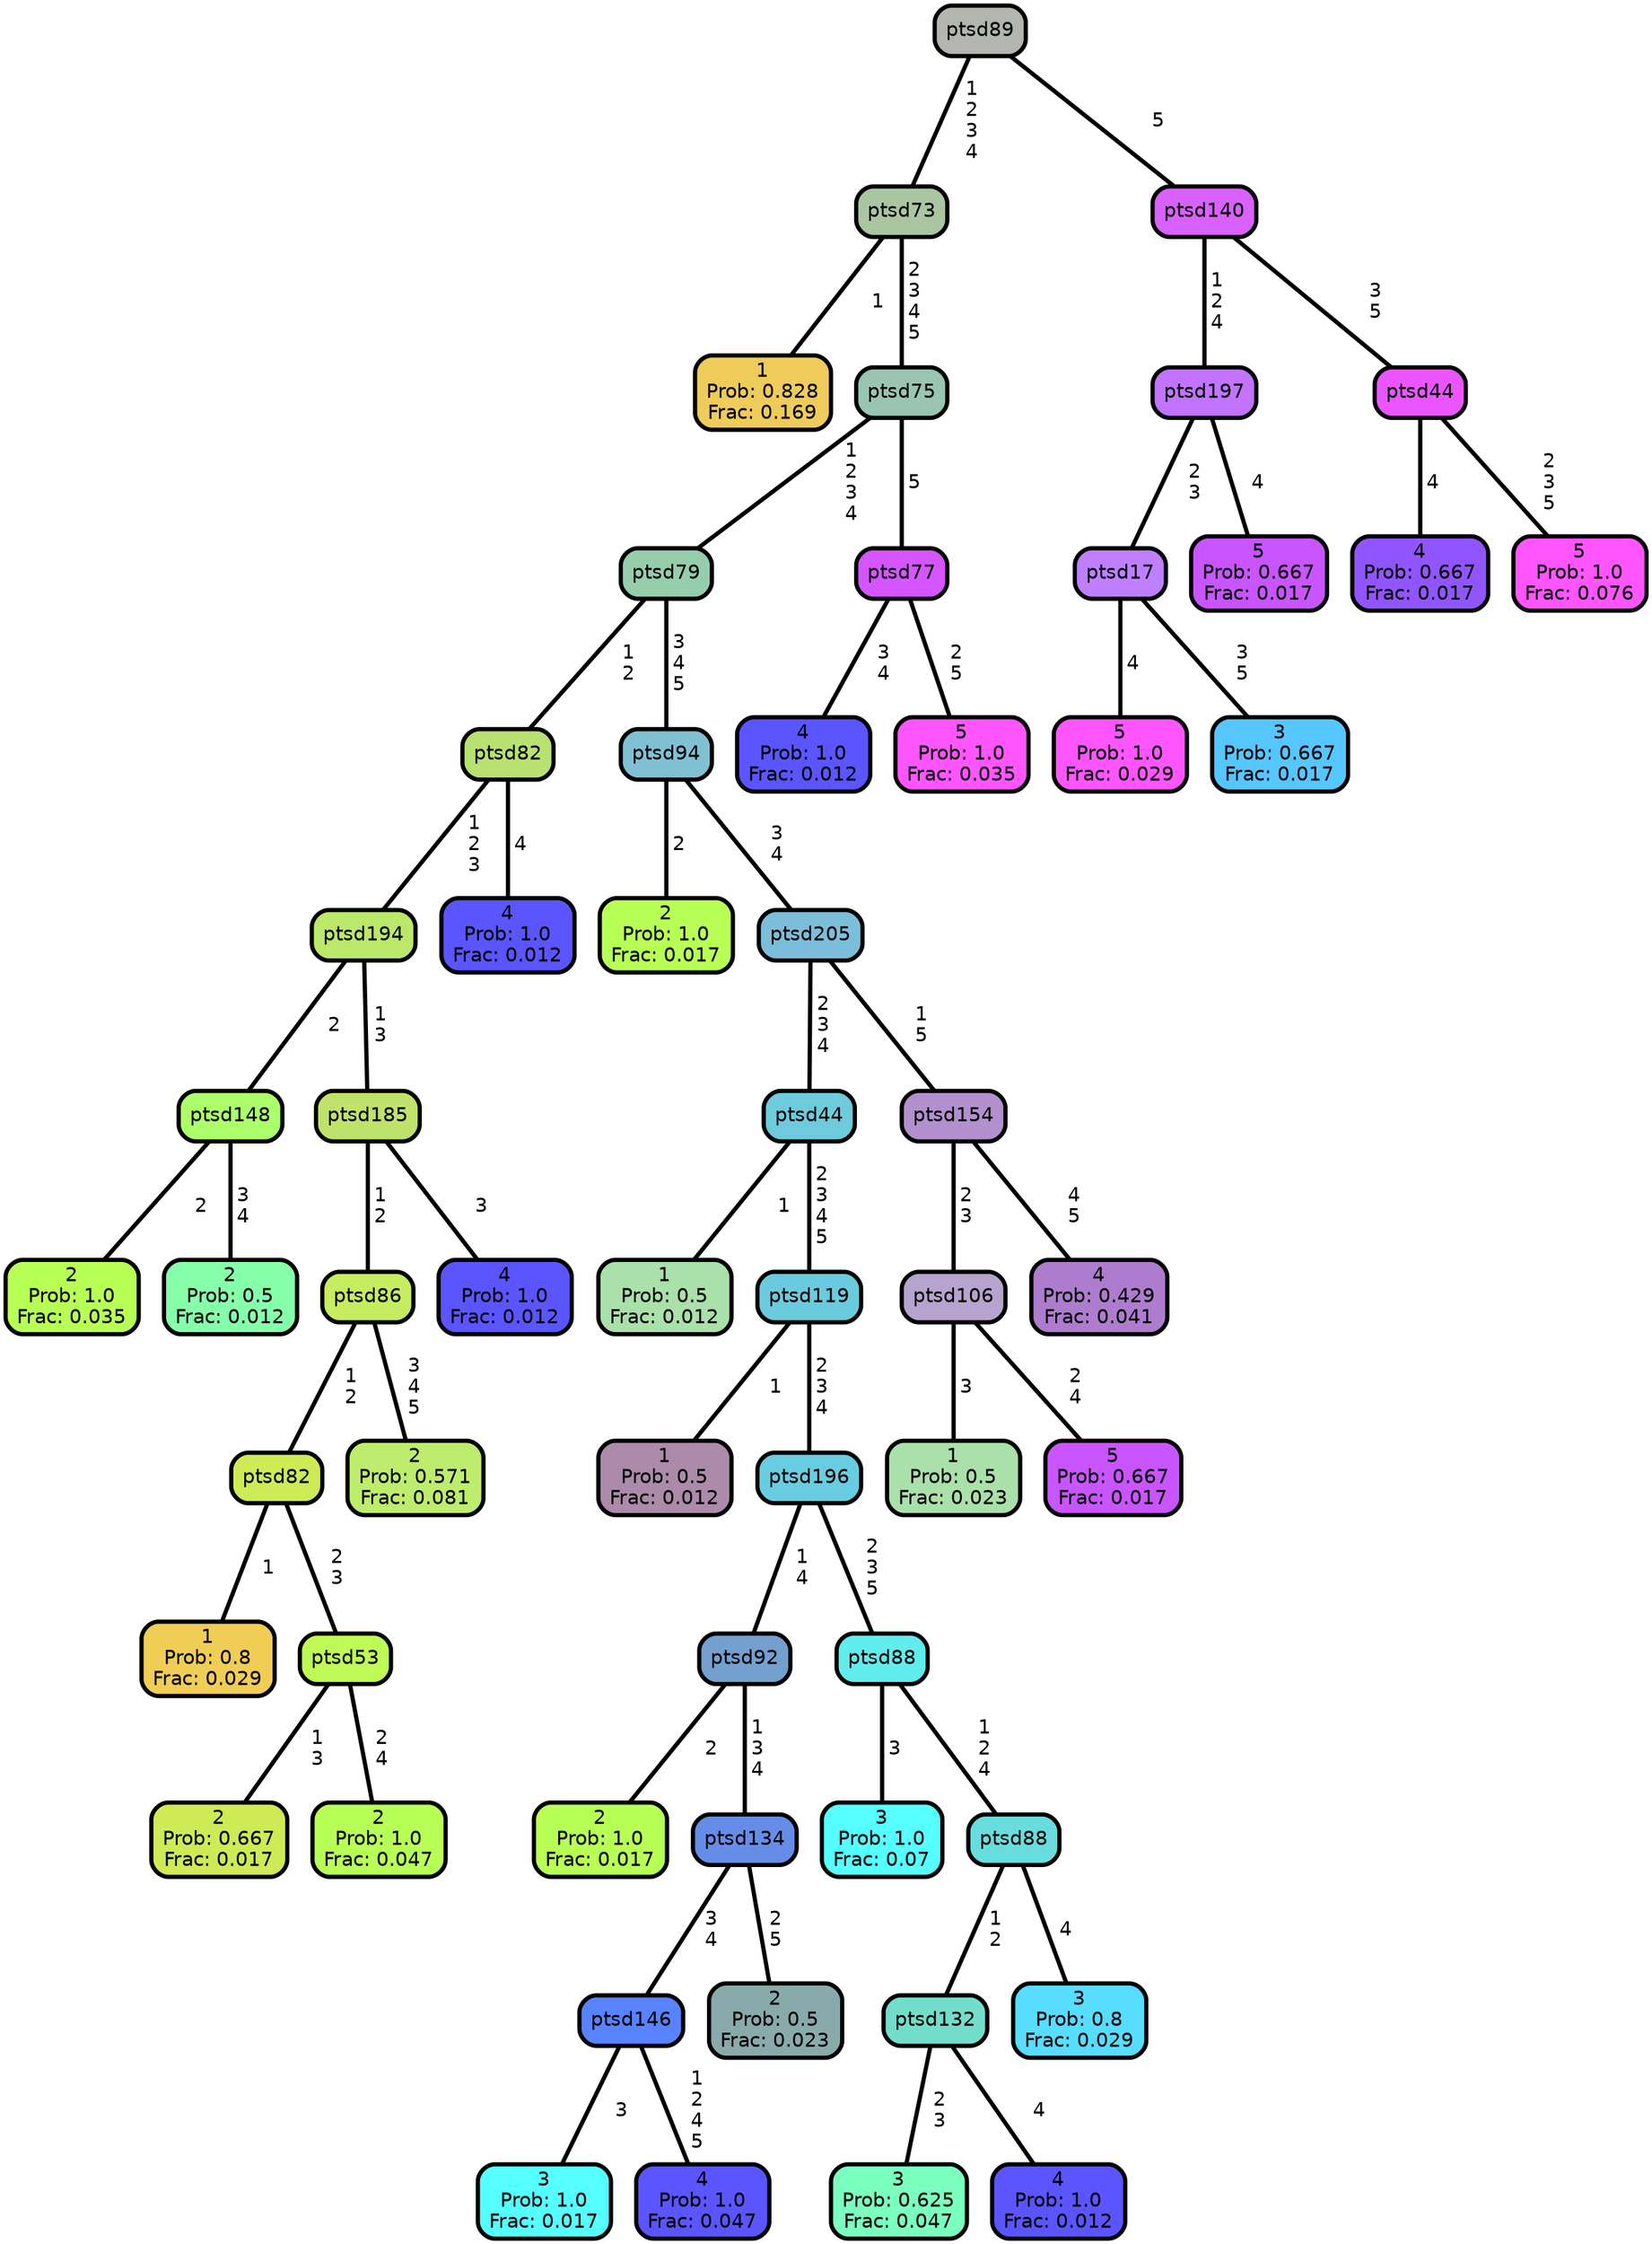 graph Tree {
node [shape=box, style="filled, rounded",color="black",penwidth="3",fontcolor="black",                 fontname=helvetica] ;
graph [ranksep="0 equally", splines=straight,                 bgcolor=transparent, dpi=200] ;
edge [fontname=helvetica, color=black] ;
0 [label="1
Prob: 0.828
Frac: 0.169", fillcolor="#efcb5a"] ;
1 [label="ptsd73", fillcolor="#aac6a1"] ;
2 [label="2
Prob: 1.0
Frac: 0.035", fillcolor="#b8ff55"] ;
3 [label="ptsd148", fillcolor="#abff6a"] ;
4 [label="2
Prob: 0.5
Frac: 0.012", fillcolor="#86ffaa"] ;
5 [label="ptsd194", fillcolor="#bbe86a"] ;
6 [label="1
Prob: 0.8
Frac: 0.029", fillcolor="#f0cd55"] ;
7 [label="ptsd82", fillcolor="#ceeb55"] ;
8 [label="2
Prob: 0.667
Frac: 0.017", fillcolor="#cfea55"] ;
9 [label="ptsd53", fillcolor="#bef955"] ;
10 [label="2
Prob: 1.0
Frac: 0.047", fillcolor="#b8ff55"] ;
11 [label="ptsd86", fillcolor="#c6ec60"] ;
12 [label="2
Prob: 0.571
Frac: 0.081", fillcolor="#beed6d"] ;
13 [label="ptsd185", fillcolor="#bfe26a"] ;
14 [label="4
Prob: 1.0
Frac: 0.012", fillcolor="#5a55ff"] ;
15 [label="ptsd82", fillcolor="#b7e171"] ;
16 [label="4
Prob: 1.0
Frac: 0.012", fillcolor="#5a55ff"] ;
17 [label="ptsd79", fillcolor="#95cead"] ;
18 [label="2
Prob: 1.0
Frac: 0.017", fillcolor="#b8ff55"] ;
19 [label="ptsd94", fillcolor="#7fc1d3"] ;
20 [label="1
Prob: 0.5
Frac: 0.012", fillcolor="#aae0aa"] ;
21 [label="ptsd44", fillcolor="#6dcbdc"] ;
22 [label="1
Prob: 0.5
Frac: 0.012", fillcolor="#ac8baa"] ;
23 [label="ptsd119", fillcolor="#6acbde"] ;
24 [label="2
Prob: 1.0
Frac: 0.017", fillcolor="#b8ff55"] ;
25 [label="ptsd92", fillcolor="#73a0cf"] ;
26 [label="3
Prob: 1.0
Frac: 0.017", fillcolor="#55ffff"] ;
27 [label="ptsd146", fillcolor="#5883ff"] ;
28 [label="4
Prob: 1.0
Frac: 0.047", fillcolor="#5a55ff"] ;
29 [label="ptsd134", fillcolor="#658de8"] ;
30 [label="2
Prob: 0.5
Frac: 0.023", fillcolor="#89aaaa"] ;
31 [label="ptsd196", fillcolor="#68cde0"] ;
32 [label="3
Prob: 1.0
Frac: 0.07", fillcolor="#55ffff"] ;
33 [label="ptsd88", fillcolor="#60ecec"] ;
34 [label="3
Prob: 0.625
Frac: 0.047", fillcolor="#7affbf"] ;
35 [label="ptsd132", fillcolor="#73ddcc"] ;
36 [label="4
Prob: 1.0
Frac: 0.012", fillcolor="#5a55ff"] ;
37 [label="ptsd88", fillcolor="#69dddd"] ;
38 [label="3
Prob: 0.8
Frac: 0.029", fillcolor="#56ddff"] ;
39 [label="ptsd205", fillcolor="#7cbed9"] ;
40 [label="1
Prob: 0.5
Frac: 0.023", fillcolor="#aae0aa"] ;
41 [label="ptsd106", fillcolor="#b6a4ce"] ;
42 [label="5
Prob: 0.667
Frac: 0.017", fillcolor="#c855ff"] ;
43 [label="ptsd154", fillcolor="#b290ce"] ;
44 [label="4
Prob: 0.429
Frac: 0.041", fillcolor="#ae7cce"] ;
45 [label="ptsd75", fillcolor="#99c5b2"] ;
46 [label="4
Prob: 1.0
Frac: 0.012", fillcolor="#5a55ff"] ;
47 [label="ptsd77", fillcolor="#d555ff"] ;
48 [label="5
Prob: 1.0
Frac: 0.035", fillcolor="#ff55ff"] ;
49 [label="ptsd89", fillcolor="#b2b6af"] ;
50 [label="5
Prob: 1.0
Frac: 0.029", fillcolor="#ff55ff"] ;
51 [label="ptsd17", fillcolor="#bf7fff"] ;
52 [label="3
Prob: 0.667
Frac: 0.017", fillcolor="#56c6ff"] ;
53 [label="ptsd197", fillcolor="#c273ff"] ;
54 [label="5
Prob: 0.667
Frac: 0.017", fillcolor="#c855ff"] ;
55 [label="ptsd140", fillcolor="#d961ff"] ;
56 [label="4
Prob: 0.667
Frac: 0.017", fillcolor="#9155ff"] ;
57 [label="ptsd44", fillcolor="#ea55ff"] ;
58 [label="5
Prob: 1.0
Frac: 0.076", fillcolor="#ff55ff"] ;
1 -- 0 [label=" 1",penwidth=3] ;
1 -- 45 [label=" 2\n 3\n 4\n 5",penwidth=3] ;
3 -- 2 [label=" 2",penwidth=3] ;
3 -- 4 [label=" 3\n 4",penwidth=3] ;
5 -- 3 [label=" 2",penwidth=3] ;
5 -- 13 [label=" 1\n 3",penwidth=3] ;
7 -- 6 [label=" 1",penwidth=3] ;
7 -- 9 [label=" 2\n 3",penwidth=3] ;
9 -- 8 [label=" 1\n 3",penwidth=3] ;
9 -- 10 [label=" 2\n 4",penwidth=3] ;
11 -- 7 [label=" 1\n 2",penwidth=3] ;
11 -- 12 [label=" 3\n 4\n 5",penwidth=3] ;
13 -- 11 [label=" 1\n 2",penwidth=3] ;
13 -- 14 [label=" 3",penwidth=3] ;
15 -- 5 [label=" 1\n 2\n 3",penwidth=3] ;
15 -- 16 [label=" 4",penwidth=3] ;
17 -- 15 [label=" 1\n 2",penwidth=3] ;
17 -- 19 [label=" 3\n 4\n 5",penwidth=3] ;
19 -- 18 [label=" 2",penwidth=3] ;
19 -- 39 [label=" 3\n 4",penwidth=3] ;
21 -- 20 [label=" 1",penwidth=3] ;
21 -- 23 [label=" 2\n 3\n 4\n 5",penwidth=3] ;
23 -- 22 [label=" 1",penwidth=3] ;
23 -- 31 [label=" 2\n 3\n 4",penwidth=3] ;
25 -- 24 [label=" 2",penwidth=3] ;
25 -- 29 [label=" 1\n 3\n 4",penwidth=3] ;
27 -- 26 [label=" 3",penwidth=3] ;
27 -- 28 [label=" 1\n 2\n 4\n 5",penwidth=3] ;
29 -- 27 [label=" 3\n 4",penwidth=3] ;
29 -- 30 [label=" 2\n 5",penwidth=3] ;
31 -- 25 [label=" 1\n 4",penwidth=3] ;
31 -- 33 [label=" 2\n 3\n 5",penwidth=3] ;
33 -- 32 [label=" 3",penwidth=3] ;
33 -- 37 [label=" 1\n 2\n 4",penwidth=3] ;
35 -- 34 [label=" 2\n 3",penwidth=3] ;
35 -- 36 [label=" 4",penwidth=3] ;
37 -- 35 [label=" 1\n 2",penwidth=3] ;
37 -- 38 [label=" 4",penwidth=3] ;
39 -- 21 [label=" 2\n 3\n 4",penwidth=3] ;
39 -- 43 [label=" 1\n 5",penwidth=3] ;
41 -- 40 [label=" 3",penwidth=3] ;
41 -- 42 [label=" 2\n 4",penwidth=3] ;
43 -- 41 [label=" 2\n 3",penwidth=3] ;
43 -- 44 [label=" 4\n 5",penwidth=3] ;
45 -- 17 [label=" 1\n 2\n 3\n 4",penwidth=3] ;
45 -- 47 [label=" 5",penwidth=3] ;
47 -- 46 [label=" 3\n 4",penwidth=3] ;
47 -- 48 [label=" 2\n 5",penwidth=3] ;
49 -- 1 [label=" 1\n 2\n 3\n 4",penwidth=3] ;
49 -- 55 [label=" 5",penwidth=3] ;
51 -- 50 [label=" 4",penwidth=3] ;
51 -- 52 [label=" 3\n 5",penwidth=3] ;
53 -- 51 [label=" 2\n 3",penwidth=3] ;
53 -- 54 [label=" 4",penwidth=3] ;
55 -- 53 [label=" 1\n 2\n 4",penwidth=3] ;
55 -- 57 [label=" 3\n 5",penwidth=3] ;
57 -- 56 [label=" 4",penwidth=3] ;
57 -- 58 [label=" 2\n 3\n 5",penwidth=3] ;
{rank = same;}}